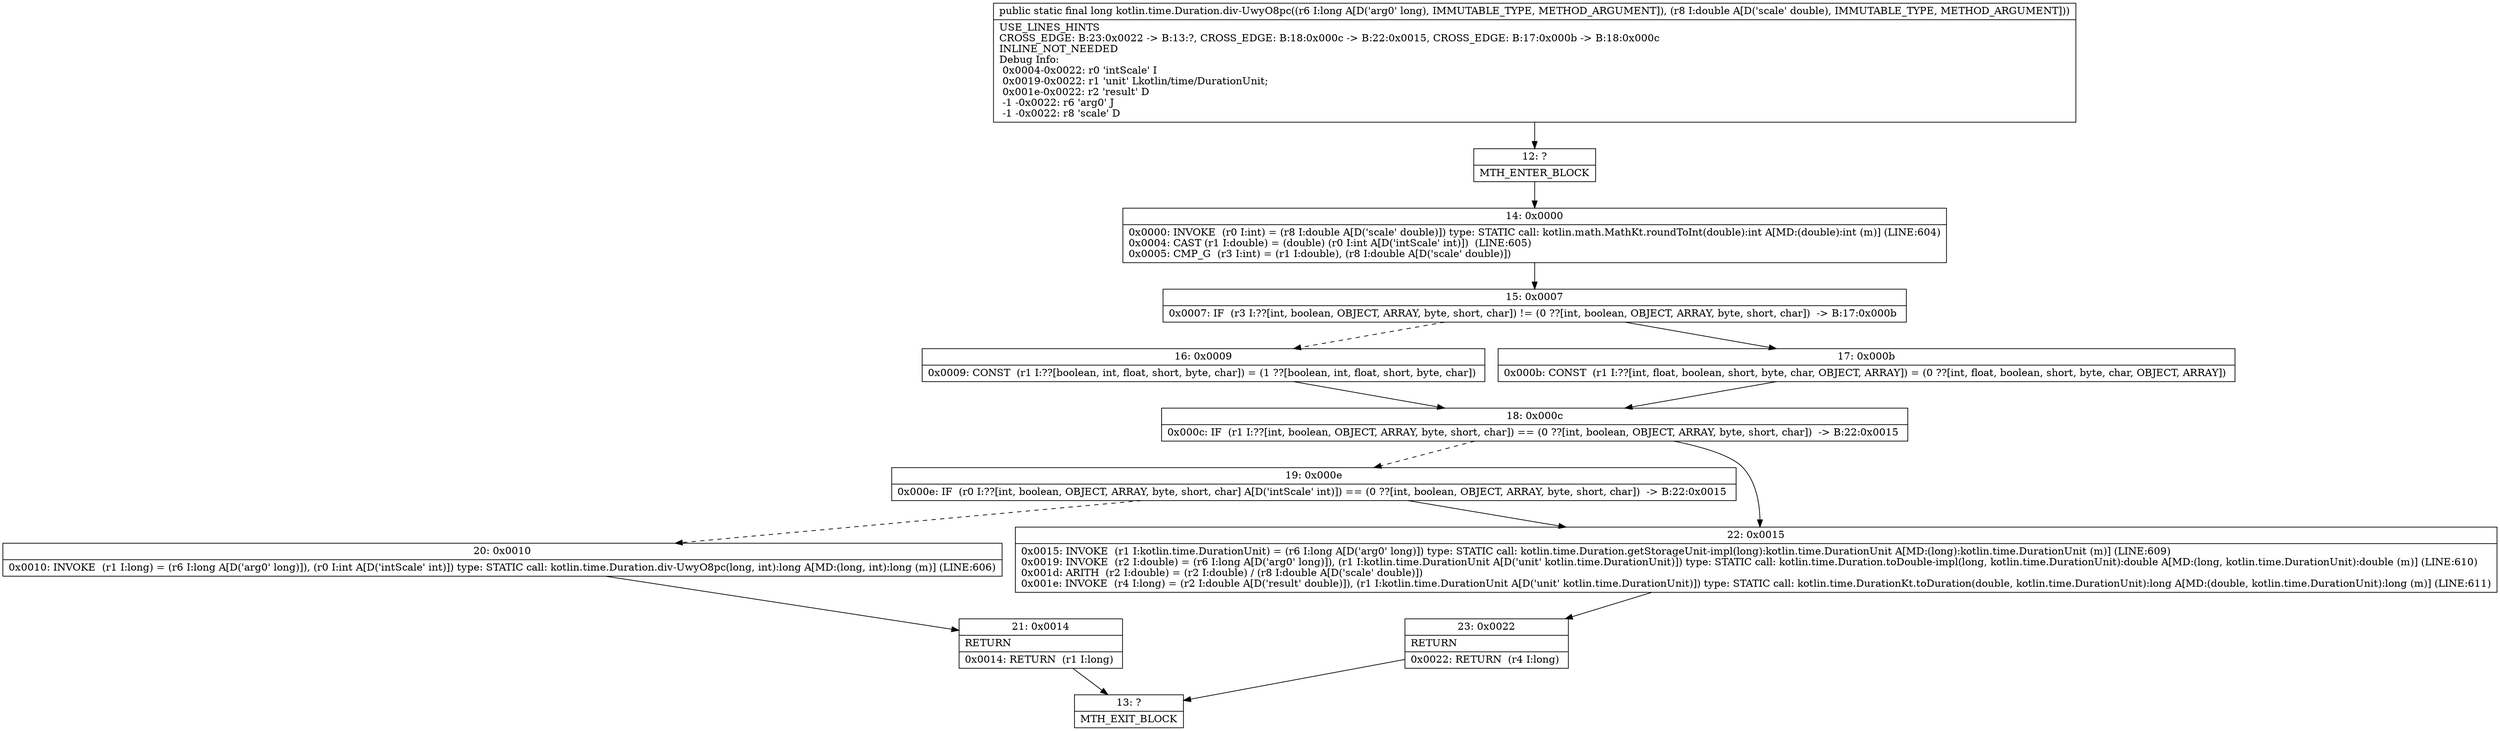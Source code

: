 digraph "CFG forkotlin.time.Duration.div\-UwyO8pc(JD)J" {
Node_12 [shape=record,label="{12\:\ ?|MTH_ENTER_BLOCK\l}"];
Node_14 [shape=record,label="{14\:\ 0x0000|0x0000: INVOKE  (r0 I:int) = (r8 I:double A[D('scale' double)]) type: STATIC call: kotlin.math.MathKt.roundToInt(double):int A[MD:(double):int (m)] (LINE:604)\l0x0004: CAST (r1 I:double) = (double) (r0 I:int A[D('intScale' int)])  (LINE:605)\l0x0005: CMP_G  (r3 I:int) = (r1 I:double), (r8 I:double A[D('scale' double)]) \l}"];
Node_15 [shape=record,label="{15\:\ 0x0007|0x0007: IF  (r3 I:??[int, boolean, OBJECT, ARRAY, byte, short, char]) != (0 ??[int, boolean, OBJECT, ARRAY, byte, short, char])  \-\> B:17:0x000b \l}"];
Node_16 [shape=record,label="{16\:\ 0x0009|0x0009: CONST  (r1 I:??[boolean, int, float, short, byte, char]) = (1 ??[boolean, int, float, short, byte, char]) \l}"];
Node_18 [shape=record,label="{18\:\ 0x000c|0x000c: IF  (r1 I:??[int, boolean, OBJECT, ARRAY, byte, short, char]) == (0 ??[int, boolean, OBJECT, ARRAY, byte, short, char])  \-\> B:22:0x0015 \l}"];
Node_19 [shape=record,label="{19\:\ 0x000e|0x000e: IF  (r0 I:??[int, boolean, OBJECT, ARRAY, byte, short, char] A[D('intScale' int)]) == (0 ??[int, boolean, OBJECT, ARRAY, byte, short, char])  \-\> B:22:0x0015 \l}"];
Node_20 [shape=record,label="{20\:\ 0x0010|0x0010: INVOKE  (r1 I:long) = (r6 I:long A[D('arg0' long)]), (r0 I:int A[D('intScale' int)]) type: STATIC call: kotlin.time.Duration.div\-UwyO8pc(long, int):long A[MD:(long, int):long (m)] (LINE:606)\l}"];
Node_21 [shape=record,label="{21\:\ 0x0014|RETURN\l|0x0014: RETURN  (r1 I:long) \l}"];
Node_13 [shape=record,label="{13\:\ ?|MTH_EXIT_BLOCK\l}"];
Node_22 [shape=record,label="{22\:\ 0x0015|0x0015: INVOKE  (r1 I:kotlin.time.DurationUnit) = (r6 I:long A[D('arg0' long)]) type: STATIC call: kotlin.time.Duration.getStorageUnit\-impl(long):kotlin.time.DurationUnit A[MD:(long):kotlin.time.DurationUnit (m)] (LINE:609)\l0x0019: INVOKE  (r2 I:double) = (r6 I:long A[D('arg0' long)]), (r1 I:kotlin.time.DurationUnit A[D('unit' kotlin.time.DurationUnit)]) type: STATIC call: kotlin.time.Duration.toDouble\-impl(long, kotlin.time.DurationUnit):double A[MD:(long, kotlin.time.DurationUnit):double (m)] (LINE:610)\l0x001d: ARITH  (r2 I:double) = (r2 I:double) \/ (r8 I:double A[D('scale' double)]) \l0x001e: INVOKE  (r4 I:long) = (r2 I:double A[D('result' double)]), (r1 I:kotlin.time.DurationUnit A[D('unit' kotlin.time.DurationUnit)]) type: STATIC call: kotlin.time.DurationKt.toDuration(double, kotlin.time.DurationUnit):long A[MD:(double, kotlin.time.DurationUnit):long (m)] (LINE:611)\l}"];
Node_23 [shape=record,label="{23\:\ 0x0022|RETURN\l|0x0022: RETURN  (r4 I:long) \l}"];
Node_17 [shape=record,label="{17\:\ 0x000b|0x000b: CONST  (r1 I:??[int, float, boolean, short, byte, char, OBJECT, ARRAY]) = (0 ??[int, float, boolean, short, byte, char, OBJECT, ARRAY]) \l}"];
MethodNode[shape=record,label="{public static final long kotlin.time.Duration.div\-UwyO8pc((r6 I:long A[D('arg0' long), IMMUTABLE_TYPE, METHOD_ARGUMENT]), (r8 I:double A[D('scale' double), IMMUTABLE_TYPE, METHOD_ARGUMENT]))  | USE_LINES_HINTS\lCROSS_EDGE: B:23:0x0022 \-\> B:13:?, CROSS_EDGE: B:18:0x000c \-\> B:22:0x0015, CROSS_EDGE: B:17:0x000b \-\> B:18:0x000c\lINLINE_NOT_NEEDED\lDebug Info:\l  0x0004\-0x0022: r0 'intScale' I\l  0x0019\-0x0022: r1 'unit' Lkotlin\/time\/DurationUnit;\l  0x001e\-0x0022: r2 'result' D\l  \-1 \-0x0022: r6 'arg0' J\l  \-1 \-0x0022: r8 'scale' D\l}"];
MethodNode -> Node_12;Node_12 -> Node_14;
Node_14 -> Node_15;
Node_15 -> Node_16[style=dashed];
Node_15 -> Node_17;
Node_16 -> Node_18;
Node_18 -> Node_19[style=dashed];
Node_18 -> Node_22;
Node_19 -> Node_20[style=dashed];
Node_19 -> Node_22;
Node_20 -> Node_21;
Node_21 -> Node_13;
Node_22 -> Node_23;
Node_23 -> Node_13;
Node_17 -> Node_18;
}

